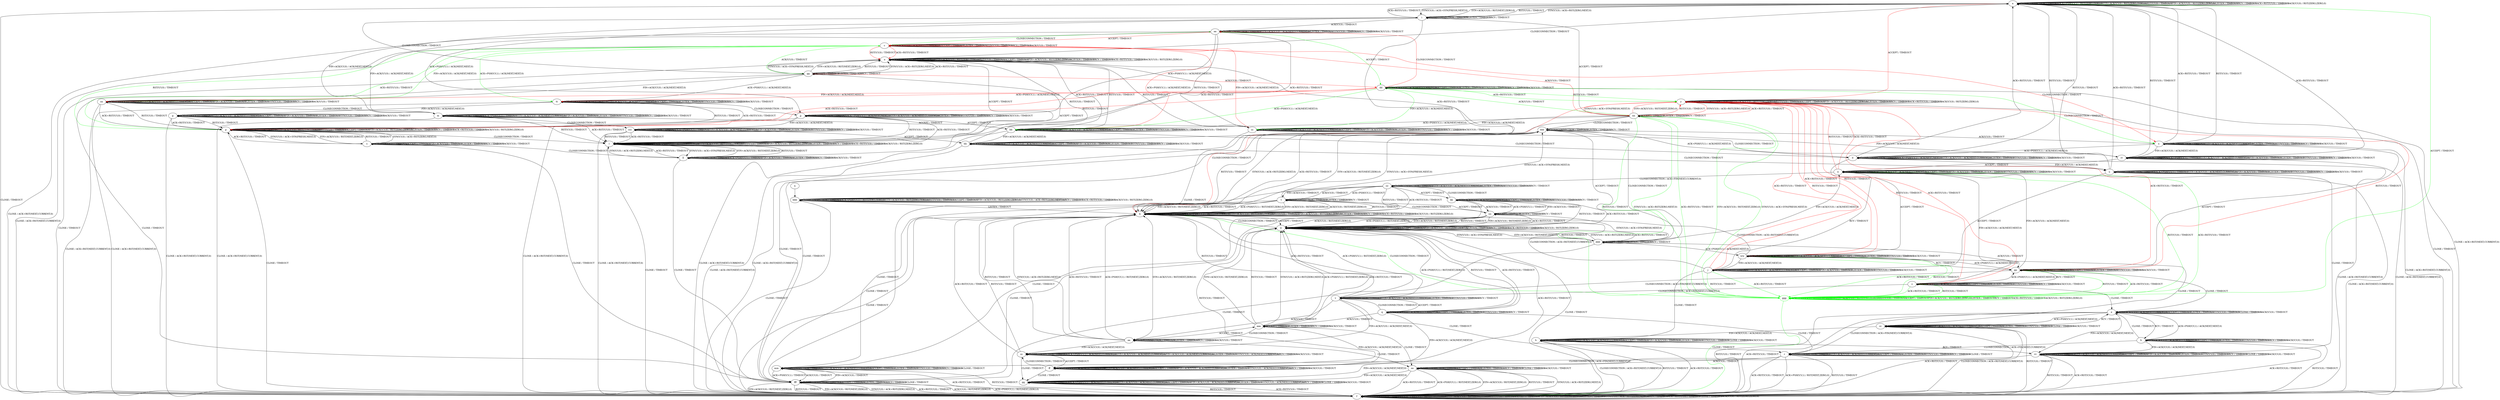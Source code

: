 digraph "" {
	graph ["Incoming time"=0.5315084457397461,
		"Outgoing time"=0.7499845027923584,
		Output="{'States': 59, 'Transitions': 725, 'Filename': '../results/tcp_preset_50_rerun/TCP_Linux_Server-TCP_Linux_Server-3.dot'}",
		Reference="{'States': 58, 'Transitions': 685, 'Filename': '../subjects/tcp/TCP_Linux_Server.dot'}",
		Solver=yices,
		Updated="{'States': 58, 'Transitions': 685, 'Filename': '../subjects/tcp/TCP_Linux_Server.dot'}",
		"f-measure"=0.9492753623188406,
		precision=0.9424460431654677,
		recall=0.9562043795620438
	];
	a -> a	[key=0,
		label="CLOSECONNECTION / TIMEOUT"];
	a -> a	[key=1,
		label="ACK+PSH(V,V,1) / RST(ZERO,ZERO,0)"];
	a -> a	[key=2,
		label="SYN+ACK(V,V,0) / RST(ZERO,ZERO,0)"];
	a -> a	[key=3,
		label="RST(V,V,0) / TIMEOUT"];
	a -> a	[key=4,
		label="FIN+ACK(V,V,0) / RST(ZERO,ZERO,0)"];
	a -> a	[key=5,
		label="LISTEN / TIMEOUT"];
	a -> a	[key=6,
		label="RCV / TIMEOUT"];
	a -> a	[key=7,
		label="ACK+RST(V,V,0) / TIMEOUT"];
	a -> a	[key=8,
		label="ACK(V,V,0) / RST(ZERO,ZERO,0)"];
	a -> f	[key=0,
		label="CLOSE / TIMEOUT"];
	a -> i	[key=0,
		label="SYN(V,V,0) / ACK+SYN(FRESH,NEXT,0)"];
	a -> y	[key=0,
		color=red,
		label="ACCEPT / TIMEOUT"];
	ggg	[color=green];
	a -> ggg	[key=0,
		color=green,
		label="ACCEPT / TIMEOUT"];
	b -> b	[key=0,
		label="SYN+ACK(V,V,0) / ACK(NEXT,CURRENT,0)"];
	b -> b	[key=1,
		label="ACCEPT / TIMEOUT"];
	b -> b	[key=2,
		label="LISTEN / TIMEOUT"];
	b -> b	[key=3,
		label="SYN(V,V,0) / TIMEOUT"];
	b -> b	[key=4,
		label="RCV / TIMEOUT"];
	b -> b	[key=5,
		label="ACK(V,V,0) / TIMEOUT"];
	b -> e	[key=0,
		label="ACK+PSH(V,V,1) / ACK(NEXT,NEXT,0)"];
	b -> e	[key=1,
		label="CLOSE / TIMEOUT"];
	b -> f	[key=0,
		label="RST(V,V,0) / TIMEOUT"];
	b -> f	[key=1,
		label="ACK+RST(V,V,0) / TIMEOUT"];
	b -> r	[key=0,
		label="CLOSECONNECTION / ACK+FIN(NEXT,CURRENT,0)"];
	b -> vv	[key=0,
		label="FIN+ACK(V,V,0) / ACK(NEXT,NEXT,0)"];
	c -> c	[key=0,
		label="SYN+ACK(V,V,0) / ACK(NEXT,CURRENT,0)"];
	c -> c	[key=1,
		label="ACCEPT / TIMEOUT"];
	c -> c	[key=2,
		label="LISTEN / TIMEOUT"];
	c -> c	[key=3,
		label="SYN(V,V,0) / TIMEOUT"];
	c -> c	[key=4,
		label="RCV / TIMEOUT"];
	c -> c	[key=5,
		label="ACK(V,V,0) / TIMEOUT"];
	c -> f	[key=0,
		label="CLOSE / ACK+RST(NEXT,CURRENT,0)"];
	c -> o	[key=0,
		color=red,
		label="RST(V,V,0) / TIMEOUT"];
	c -> o	[key=1,
		color=red,
		label="ACK+RST(V,V,0) / TIMEOUT"];
	c -> p	[key=0,
		color=green,
		label="RST(V,V,0) / TIMEOUT"];
	c -> p	[key=1,
		color=green,
		label="ACK+RST(V,V,0) / TIMEOUT"];
	c -> x	[key=0,
		color=red,
		label="CLOSECONNECTION / TIMEOUT"];
	c -> bb	[key=0,
		color=red,
		label="ACK+PSH(V,V,1) / ACK(NEXT,NEXT,0)"];
	c -> ee	[key=0,
		color=green,
		label="CLOSECONNECTION / TIMEOUT"];
	c -> ss	[key=0,
		color=red,
		label="FIN+ACK(V,V,0) / ACK(NEXT,NEXT,0)"];
	c -> tt	[key=0,
		color=green,
		label="ACK+PSH(V,V,1) / ACK(NEXT,NEXT,0)"];
	c -> xx	[key=0,
		color=green,
		label="FIN+ACK(V,V,0) / ACK(NEXT,NEXT,0)"];
	d -> a	[key=0,
		label="RST(V,V,0) / TIMEOUT"];
	d -> a	[key=1,
		label="ACK+RST(V,V,0) / TIMEOUT"];
	d -> d	[key=0,
		label="CLOSECONNECTION / TIMEOUT"];
	d -> d	[key=1,
		label="ACK+PSH(V,V,1) / ACK(NEXT,NEXT,0)"];
	d -> d	[key=2,
		label="SYN+ACK(V,V,0) / ACK(NEXT,CURRENT,0)"];
	d -> d	[key=3,
		label="LISTEN / TIMEOUT"];
	d -> d	[key=4,
		label="SYN(V,V,0) / TIMEOUT"];
	d -> d	[key=5,
		label="RCV / TIMEOUT"];
	d -> d	[key=6,
		label="ACK(V,V,0) / TIMEOUT"];
	d -> f	[key=0,
		label="CLOSE / ACK+RST(NEXT,CURRENT,0)"];
	d -> u	[key=0,
		label="FIN+ACK(V,V,0) / ACK(NEXT,NEXT,0)"];
	d -> ww	[key=0,
		label="ACCEPT / TIMEOUT"];
	e -> b	[key=0,
		label="RCV / TIMEOUT"];
	e -> e	[key=0,
		label="SYN+ACK(V,V,0) / ACK(NEXT,CURRENT,0)"];
	e -> e	[key=1,
		label="ACCEPT / TIMEOUT"];
	e -> e	[key=2,
		label="LISTEN / TIMEOUT"];
	e -> e	[key=3,
		label="SYN(V,V,0) / TIMEOUT"];
	e -> e	[key=4,
		label="CLOSE / TIMEOUT"];
	e -> e	[key=5,
		label="ACK(V,V,0) / TIMEOUT"];
	e -> f	[key=0,
		label="RST(V,V,0) / TIMEOUT"];
	e -> f	[key=1,
		label="ACK+RST(V,V,0) / TIMEOUT"];
	e -> r	[key=0,
		label="CLOSECONNECTION / ACK+FIN(NEXT,CURRENT,0)"];
	e -> cc	[key=0,
		label="ACK+PSH(V,V,1) / ACK(NEXT,NEXT,0)"];
	e -> vv	[key=0,
		label="FIN+ACK(V,V,0) / ACK(NEXT,NEXT,0)"];
	f -> f	[key=0,
		label="CLOSECONNECTION / TIMEOUT"];
	f -> f	[key=1,
		label="ACK+PSH(V,V,1) / RST(ZERO,ZERO,0)"];
	f -> f	[key=2,
		label="SYN+ACK(V,V,0) / RST(ZERO,ZERO,0)"];
	f -> f	[key=3,
		label="RST(V,V,0) / TIMEOUT"];
	f -> f	[key=4,
		label="ACCEPT / TIMEOUT"];
	f -> f	[key=5,
		label="FIN+ACK(V,V,0) / RST(ZERO,ZERO,0)"];
	f -> f	[key=6,
		label="LISTEN / TIMEOUT"];
	f -> f	[key=7,
		label="SYN(V,V,0) / ACK+RST(ZERO,NEXT,0)"];
	f -> f	[key=8,
		label="RCV / TIMEOUT"];
	f -> f	[key=9,
		label="ACK+RST(V,V,0) / TIMEOUT"];
	f -> f	[key=10,
		label="CLOSE / TIMEOUT"];
	f -> f	[key=11,
		label="ACK(V,V,0) / RST(ZERO,ZERO,0)"];
	g -> f	[key=0,
		label="CLOSE / ACK+RST(NEXT,CURRENT,0)"];
	g -> g	[key=0,
		label="ACK+PSH(V,V,1) / TIMEOUT"];
	g -> g	[key=1,
		label="SYN+ACK(V,V,0) / ACK(NEXT,CURRENT,0)"];
	g -> g	[key=2,
		label="ACCEPT / TIMEOUT"];
	g -> g	[key=3,
		label="FIN+ACK(V,V,0) / TIMEOUT"];
	g -> g	[key=4,
		label="LISTEN / TIMEOUT"];
	g -> g	[key=5,
		label="SYN(V,V,0) / TIMEOUT"];
	g -> g	[key=6,
		label="RCV / TIMEOUT"];
	g -> g	[key=7,
		label="ACK(V,V,0) / TIMEOUT"];
	g -> p	[key=0,
		label="RST(V,V,0) / TIMEOUT"];
	g -> p	[key=1,
		label="ACK+RST(V,V,0) / TIMEOUT"];
	g -> ccc	[key=0,
		label="CLOSECONNECTION / TIMEOUT"];
	h -> f	[key=0,
		label="CLOSECONNECTION / ACK+RST(NEXT,CURRENT,0)"];
	h -> f	[key=1,
		label="RST(V,V,0) / TIMEOUT"];
	h -> f	[key=2,
		label="ACK+RST(V,V,0) / TIMEOUT"];
	h -> h	[key=0,
		label="ACK+PSH(V,V,1) / TIMEOUT"];
	h -> h	[key=1,
		label="SYN+ACK(V,V,0) / ACK(NEXT,CURRENT,0)"];
	h -> h	[key=2,
		label="ACCEPT / TIMEOUT"];
	h -> h	[key=3,
		label="FIN+ACK(V,V,0) / TIMEOUT"];
	h -> h	[key=4,
		label="LISTEN / TIMEOUT"];
	h -> h	[key=5,
		label="SYN(V,V,0) / TIMEOUT"];
	h -> h	[key=6,
		label="CLOSE / TIMEOUT"];
	h -> h	[key=7,
		label="ACK(V,V,0) / TIMEOUT"];
	h -> vv	[key=0,
		label="RCV / TIMEOUT"];
	i -> a	[key=0,
		label="SYN+ACK(V,V,0) / RST(NEXT,ZERO,0)"];
	i -> a	[key=1,
		label="RST(V,V,0) / TIMEOUT"];
	i -> a	[key=2,
		label="SYN(V,V,0) / ACK+RST(ZERO,NEXT,0)"];
	i -> a	[key=3,
		label="ACK+RST(V,V,0) / TIMEOUT"];
	i -> i	[key=0,
		label="CLOSECONNECTION / TIMEOUT"];
	i -> i	[key=1,
		label="LISTEN / TIMEOUT"];
	i -> i	[key=2,
		label="RCV / TIMEOUT"];
	i -> m	[key=0,
		label="FIN+ACK(V,V,0) / ACK(NEXT,NEXT,0)"];
	i -> ee	[key=0,
		label="ACK(V,V,0) / TIMEOUT"];
	i -> jj	[key=0,
		label="ACK+PSH(V,V,1) / ACK(NEXT,NEXT,0)"];
	i -> nn	[key=0,
		label="ACCEPT / TIMEOUT"];
	i -> fff	[key=0,
		label="CLOSE / TIMEOUT"];
	j -> h	[key=0,
		label="CLOSE / TIMEOUT"];
	j -> j	[key=0,
		label="ACK+PSH(V,V,1) / TIMEOUT"];
	j -> j	[key=1,
		label="SYN+ACK(V,V,0) / ACK(NEXT,CURRENT,0)"];
	j -> j	[key=2,
		label="ACCEPT / TIMEOUT"];
	j -> j	[key=3,
		label="FIN+ACK(V,V,0) / TIMEOUT"];
	j -> j	[key=4,
		label="LISTEN / TIMEOUT"];
	j -> j	[key=5,
		label="SYN(V,V,0) / TIMEOUT"];
	j -> j	[key=6,
		label="ACK(V,V,0) / TIMEOUT"];
	j -> k	[key=0,
		label="CLOSECONNECTION / ACK+RST(NEXT,CURRENT,0)"];
	j -> y	[key=0,
		color=red,
		label="RST(V,V,0) / TIMEOUT"];
	j -> y	[key=1,
		color=red,
		label="ACK+RST(V,V,0) / TIMEOUT"];
	j -> ii	[key=0,
		label="RCV / TIMEOUT"];
	j -> ggg	[key=0,
		color=green,
		label="RST(V,V,0) / TIMEOUT"];
	j -> ggg	[key=1,
		color=green,
		label="ACK+RST(V,V,0) / TIMEOUT"];
	k -> f	[key=0,
		label="CLOSE / TIMEOUT"];
	k -> k	[key=0,
		label="CLOSECONNECTION / TIMEOUT"];
	k -> k	[key=1,
		label="ACK+PSH(V,V,1) / RST(ZERO,ZERO,0)"];
	k -> k	[key=2,
		label="SYN+ACK(V,V,0) / RST(ZERO,ZERO,0)"];
	k -> k	[key=3,
		label="RST(V,V,0) / TIMEOUT"];
	k -> k	[key=4,
		label="FIN+ACK(V,V,0) / RST(ZERO,ZERO,0)"];
	k -> k	[key=5,
		label="LISTEN / TIMEOUT"];
	k -> k	[key=6,
		label="RCV / TIMEOUT"];
	k -> k	[key=7,
		label="ACK+RST(V,V,0) / TIMEOUT"];
	k -> k	[key=8,
		label="ACK(V,V,0) / RST(ZERO,ZERO,0)"];
	k -> w	[key=0,
		label="ACCEPT / TIMEOUT"];
	k -> eee	[key=0,
		label="SYN(V,V,0) / ACK+SYN(FRESH,NEXT,0)"];
	l -> f	[key=0,
		label="CLOSE / TIMEOUT"];
	l -> l	[key=0,
		label="CLOSECONNECTION / TIMEOUT"];
	l -> l	[key=1,
		label="ACK+PSH(V,V,1) / RST(ZERO,ZERO,0)"];
	l -> l	[key=2,
		label="SYN+ACK(V,V,0) / RST(ZERO,ZERO,0)"];
	l -> l	[key=3,
		label="RST(V,V,0) / TIMEOUT"];
	l -> l	[key=4,
		label="FIN+ACK(V,V,0) / RST(ZERO,ZERO,0)"];
	l -> l	[key=5,
		label="LISTEN / TIMEOUT"];
	l -> l	[key=6,
		label="RCV / TIMEOUT"];
	l -> l	[key=7,
		label="ACK+RST(V,V,0) / TIMEOUT"];
	l -> l	[key=8,
		label="ACK(V,V,0) / RST(ZERO,ZERO,0)"];
	l -> o	[key=0,
		label="ACCEPT / TIMEOUT"];
	l -> ll	[key=0,
		label="SYN(V,V,0) / ACK+SYN(FRESH,NEXT,0)"];
	m -> f	[key=0,
		label="CLOSE / ACK+RST(NEXT,CURRENT,0)"];
	m -> l	[key=0,
		label="RST(V,V,0) / TIMEOUT"];
	m -> l	[key=1,
		label="ACK+RST(V,V,0) / TIMEOUT"];
	m -> m	[key=0,
		label="CLOSECONNECTION / TIMEOUT"];
	m -> m	[key=1,
		label="ACK+PSH(V,V,1) / TIMEOUT"];
	m -> m	[key=2,
		label="SYN+ACK(V,V,0) / ACK(NEXT,CURRENT,0)"];
	m -> m	[key=3,
		label="FIN+ACK(V,V,0) / TIMEOUT"];
	m -> m	[key=4,
		label="LISTEN / TIMEOUT"];
	m -> m	[key=5,
		label="SYN(V,V,0) / TIMEOUT"];
	m -> m	[key=6,
		label="RCV / TIMEOUT"];
	m -> m	[key=7,
		label="ACK(V,V,0) / TIMEOUT"];
	m -> ss	[key=0,
		label="ACCEPT / TIMEOUT"];
	n -> bbb	[key=0];
	o -> a	[key=0,
		label="CLOSECONNECTION / TIMEOUT"];
	o -> f	[key=0,
		label="CLOSE / TIMEOUT"];
	o -> o	[key=0,
		label="ACK+PSH(V,V,1) / RST(ZERO,ZERO,0)"];
	o -> o	[key=1,
		label="SYN+ACK(V,V,0) / RST(ZERO,ZERO,0)"];
	o -> o	[key=2,
		label="RST(V,V,0) / TIMEOUT"];
	o -> o	[key=3,
		label="ACCEPT / TIMEOUT"];
	o -> o	[key=4,
		label="FIN+ACK(V,V,0) / RST(ZERO,ZERO,0)"];
	o -> o	[key=5,
		label="LISTEN / TIMEOUT"];
	o -> o	[key=6,
		label="RCV / TIMEOUT"];
	o -> o	[key=7,
		label="ACK+RST(V,V,0) / TIMEOUT"];
	o -> o	[key=8,
		label="ACK(V,V,0) / RST(ZERO,ZERO,0)"];
	o -> gg	[key=0,
		label="SYN(V,V,0) / ACK+SYN(FRESH,NEXT,0)"];
	p -> f	[key=0,
		label="CLOSE / TIMEOUT"];
	p -> l	[key=0,
		label="CLOSECONNECTION / TIMEOUT"];
	p -> p	[key=0,
		label="ACK+PSH(V,V,1) / RST(ZERO,ZERO,0)"];
	p -> p	[key=1,
		label="SYN+ACK(V,V,0) / RST(ZERO,ZERO,0)"];
	p -> p	[key=2,
		label="RST(V,V,0) / TIMEOUT"];
	p -> p	[key=3,
		label="ACCEPT / TIMEOUT"];
	p -> p	[key=4,
		label="FIN+ACK(V,V,0) / RST(ZERO,ZERO,0)"];
	p -> p	[key=5,
		label="LISTEN / TIMEOUT"];
	p -> p	[key=6,
		label="RCV / TIMEOUT"];
	p -> p	[key=7,
		label="ACK+RST(V,V,0) / TIMEOUT"];
	p -> p	[key=8,
		label="ACK(V,V,0) / RST(ZERO,ZERO,0)"];
	p -> s	[key=0,
		label="SYN(V,V,0) / ACK+SYN(FRESH,NEXT,0)"];
	q -> q	[key=0,
		label="SYN+ACK(V,V,0) / ACK(NEXT,CURRENT,0)"];
	q -> q	[key=1,
		label="ACCEPT / TIMEOUT"];
	q -> q	[key=2,
		label="LISTEN / TIMEOUT"];
	q -> q	[key=3,
		label="SYN(V,V,0) / TIMEOUT"];
	q -> q	[key=4,
		label="RCV / TIMEOUT"];
	q -> r	[key=0,
		label="CLOSE / TIMEOUT"];
	q -> v	[key=0,
		label="CLOSECONNECTION / TIMEOUT"];
	q -> w	[key=0,
		label="ACK+PSH(V,V,1) / RST(NEXT,ZERO,0)"];
	q -> w	[key=1,
		label="RST(V,V,0) / TIMEOUT"];
	q -> w	[key=2,
		label="ACK+RST(V,V,0) / TIMEOUT"];
	q -> ff	[key=0,
		label="FIN+ACK(V,V,0) / ACK(NEXT,NEXT,0)"];
	q -> aaa	[key=0,
		label="ACK(V,V,0) / TIMEOUT"];
	r -> f	[key=0,
		label="ACK+PSH(V,V,1) / RST(NEXT,ZERO,0)"];
	r -> f	[key=1,
		label="RST(V,V,0) / TIMEOUT"];
	r -> f	[key=2,
		label="ACK+RST(V,V,0) / TIMEOUT"];
	r -> r	[key=0,
		label="CLOSECONNECTION / TIMEOUT"];
	r -> r	[key=1,
		label="SYN+ACK(V,V,0) / ACK(NEXT,CURRENT,0)"];
	r -> r	[key=2,
		label="ACCEPT / TIMEOUT"];
	r -> r	[key=3,
		label="LISTEN / TIMEOUT"];
	r -> r	[key=4,
		label="SYN(V,V,0) / TIMEOUT"];
	r -> r	[key=5,
		label="RCV / TIMEOUT"];
	r -> r	[key=6,
		label="CLOSE / TIMEOUT"];
	r -> oo	[key=0,
		label="ACK(V,V,0) / TIMEOUT"];
	r -> qq	[key=0,
		label="FIN+ACK(V,V,0) / ACK(NEXT,NEXT,0)"];
	s -> p	[key=0,
		label="SYN+ACK(V,V,0) / RST(NEXT,ZERO,0)"];
	s -> p	[key=1,
		label="RST(V,V,0) / TIMEOUT"];
	s -> p	[key=2,
		label="SYN(V,V,0) / ACK+RST(ZERO,NEXT,0)"];
	s -> p	[key=3,
		label="ACK+RST(V,V,0) / TIMEOUT"];
	s -> s	[key=0,
		label="ACK+PSH(V,V,1) / TIMEOUT"];
	s -> s	[key=1,
		label="ACCEPT / TIMEOUT"];
	s -> s	[key=2,
		label="FIN+ACK(V,V,0) / TIMEOUT"];
	s -> s	[key=3,
		label="LISTEN / TIMEOUT"];
	s -> s	[key=4,
		label="RCV / TIMEOUT"];
	s -> s	[key=5,
		label="ACK(V,V,0) / TIMEOUT"];
	s -> ll	[key=0,
		label="CLOSECONNECTION / TIMEOUT"];
	s -> fff	[key=0,
		label="CLOSE / TIMEOUT"];
	t -> k	[key=0,
		label="ACK+PSH(V,V,1) / RST(NEXT,ZERO,0)"];
	t -> k	[key=1,
		label="SYN+ACK(V,V,0) / RST(NEXT,ZERO,0)"];
	t -> k	[key=2,
		label="RST(V,V,0) / TIMEOUT"];
	t -> k	[key=3,
		label="FIN+ACK(V,V,0) / RST(NEXT,ZERO,0)"];
	t -> k	[key=4,
		label="ACK+RST(V,V,0) / TIMEOUT"];
	t -> k	[key=5,
		label="ACK(V,V,0) / RST(NEXT,ZERO,0)"];
	t -> t	[key=0,
		label="CLOSECONNECTION / TIMEOUT"];
	t -> t	[key=1,
		label="LISTEN / TIMEOUT"];
	t -> t	[key=2,
		label="RCV / TIMEOUT"];
	t -> uu	[key=0,
		label="ACCEPT / TIMEOUT"];
	t -> eee	[key=0,
		label="SYN(V,V,0) / ACK+SYN(FRESH,NEXT,0)"];
	t -> fff	[key=0,
		label="CLOSE / TIMEOUT"];
	u -> a	[key=0,
		label="RST(V,V,0) / TIMEOUT"];
	u -> a	[key=1,
		label="ACK+RST(V,V,0) / TIMEOUT"];
	u -> f	[key=0,
		label="CLOSE / ACK+RST(NEXT,CURRENT,0)"];
	u -> j	[key=0,
		label="ACCEPT / TIMEOUT"];
	u -> u	[key=0,
		label="CLOSECONNECTION / TIMEOUT"];
	u -> u	[key=1,
		label="ACK+PSH(V,V,1) / TIMEOUT"];
	u -> u	[key=2,
		label="SYN+ACK(V,V,0) / ACK(NEXT,CURRENT,0)"];
	u -> u	[key=3,
		label="FIN+ACK(V,V,0) / TIMEOUT"];
	u -> u	[key=4,
		label="LISTEN / TIMEOUT"];
	u -> u	[key=5,
		label="SYN(V,V,0) / TIMEOUT"];
	u -> u	[key=6,
		label="RCV / TIMEOUT"];
	u -> u	[key=7,
		label="ACK(V,V,0) / TIMEOUT"];
	v -> k	[key=0,
		label="ACK+PSH(V,V,1) / RST(NEXT,ZERO,0)"];
	v -> k	[key=1,
		label="RST(V,V,0) / TIMEOUT"];
	v -> k	[key=2,
		label="ACK+RST(V,V,0) / TIMEOUT"];
	v -> q	[key=0,
		label="ACCEPT / TIMEOUT"];
	v -> r	[key=0,
		label="CLOSE / TIMEOUT"];
	v -> v	[key=0,
		label="CLOSECONNECTION / TIMEOUT"];
	v -> v	[key=1,
		label="SYN+ACK(V,V,0) / ACK(NEXT,CURRENT,0)"];
	v -> v	[key=2,
		label="LISTEN / TIMEOUT"];
	v -> v	[key=3,
		label="SYN(V,V,0) / TIMEOUT"];
	v -> v	[key=4,
		label="RCV / TIMEOUT"];
	v -> aa	[key=0,
		label="ACK(V,V,0) / TIMEOUT"];
	v -> zz	[key=0,
		label="FIN+ACK(V,V,0) / ACK(NEXT,NEXT,0)"];
	w -> f	[key=0,
		label="CLOSE / TIMEOUT"];
	w -> k	[key=0,
		label="CLOSECONNECTION / TIMEOUT"];
	w -> w	[key=0,
		label="ACK+PSH(V,V,1) / RST(ZERO,ZERO,0)"];
	w -> w	[key=1,
		label="SYN+ACK(V,V,0) / RST(ZERO,ZERO,0)"];
	w -> w	[key=2,
		label="RST(V,V,0) / TIMEOUT"];
	w -> w	[key=3,
		label="ACCEPT / TIMEOUT"];
	w -> w	[key=4,
		label="FIN+ACK(V,V,0) / RST(ZERO,ZERO,0)"];
	w -> w	[key=5,
		label="LISTEN / TIMEOUT"];
	w -> w	[key=6,
		label="RCV / TIMEOUT"];
	w -> w	[key=7,
		label="ACK+RST(V,V,0) / TIMEOUT"];
	w -> w	[key=8,
		label="ACK(V,V,0) / RST(ZERO,ZERO,0)"];
	w -> ddd	[key=0,
		label="SYN(V,V,0) / ACK+SYN(FRESH,NEXT,0)"];
	x -> a	[key=0,
		label="RST(V,V,0) / TIMEOUT"];
	x -> a	[key=1,
		label="ACK+RST(V,V,0) / TIMEOUT"];
	x -> d	[key=0,
		label="ACK+PSH(V,V,1) / ACK(NEXT,NEXT,0)"];
	x -> f	[key=0,
		label="CLOSE / ACK+RST(NEXT,CURRENT,0)"];
	x -> x	[key=0,
		label="CLOSECONNECTION / TIMEOUT"];
	x -> x	[key=1,
		label="SYN+ACK(V,V,0) / ACK(NEXT,CURRENT,0)"];
	x -> x	[key=2,
		label="LISTEN / TIMEOUT"];
	x -> x	[key=3,
		label="SYN(V,V,0) / TIMEOUT"];
	x -> x	[key=4,
		label="RCV / TIMEOUT"];
	x -> x	[key=5,
		label="ACK(V,V,0) / TIMEOUT"];
	x -> pp	[key=0,
		label="ACCEPT / TIMEOUT"];
	x -> rr	[key=0,
		label="FIN+ACK(V,V,0) / ACK(NEXT,NEXT,0)"];
	y -> f	[key=0,
		label="CLOSE / TIMEOUT"];
	y -> k	[key=0,
		color=red,
		label="CLOSECONNECTION / TIMEOUT"];
	y -> y	[key=0,
		label="ACK+PSH(V,V,1) / RST(ZERO,ZERO,0)"];
	y -> y	[key=1,
		label="SYN+ACK(V,V,0) / RST(ZERO,ZERO,0)"];
	y -> y	[key=2,
		label="RST(V,V,0) / TIMEOUT"];
	y -> y	[key=3,
		label="ACCEPT / TIMEOUT"];
	y -> y	[key=4,
		label="FIN+ACK(V,V,0) / RST(ZERO,ZERO,0)"];
	y -> y	[key=5,
		label="LISTEN / TIMEOUT"];
	y -> y	[key=6,
		label="RCV / TIMEOUT"];
	y -> y	[key=7,
		label="ACK+RST(V,V,0) / TIMEOUT"];
	y -> y	[key=8,
		label="ACK(V,V,0) / RST(ZERO,ZERO,0)"];
	y -> nn	[key=0,
		color=red,
		label="SYN(V,V,0) / ACK+SYN(FRESH,NEXT,0)"];
	z -> e	[key=0,
		label="CLOSE / TIMEOUT"];
	z -> v	[key=0,
		label="CLOSECONNECTION / ACK+FIN(NEXT,CURRENT,0)"];
	z -> y	[key=0,
		color=red,
		label="RST(V,V,0) / TIMEOUT"];
	z -> y	[key=1,
		color=red,
		label="ACK+RST(V,V,0) / TIMEOUT"];
	z -> z	[key=0,
		label="SYN+ACK(V,V,0) / ACK(NEXT,CURRENT,0)"];
	z -> z	[key=1,
		label="ACCEPT / TIMEOUT"];
	z -> z	[key=2,
		label="LISTEN / TIMEOUT"];
	z -> z	[key=3,
		label="SYN(V,V,0) / TIMEOUT"];
	z -> z	[key=4,
		label="RCV / TIMEOUT"];
	z -> z	[key=5,
		label="ACK(V,V,0) / TIMEOUT"];
	z -> ii	[key=0,
		label="FIN+ACK(V,V,0) / ACK(NEXT,NEXT,0)"];
	z -> pp	[key=0,
		label="ACK+PSH(V,V,1) / ACK(NEXT,NEXT,0)"];
	z -> ggg	[key=0,
		color=green,
		label="RST(V,V,0) / TIMEOUT"];
	z -> ggg	[key=1,
		color=green,
		label="ACK+RST(V,V,0) / TIMEOUT"];
	aa -> k	[key=0,
		label="ACK+PSH(V,V,1) / RST(NEXT,ZERO,0)"];
	aa -> k	[key=1,
		label="SYN+ACK(V,V,0) / RST(NEXT,ZERO,0)"];
	aa -> k	[key=2,
		label="RST(V,V,0) / TIMEOUT"];
	aa -> k	[key=3,
		label="SYN(V,V,0) / ACK+RST(ZERO,NEXT,0)"];
	aa -> k	[key=4,
		label="ACK+RST(V,V,0) / TIMEOUT"];
	aa -> aa	[key=0,
		label="CLOSECONNECTION / TIMEOUT"];
	aa -> aa	[key=1,
		label="LISTEN / TIMEOUT"];
	aa -> aa	[key=2,
		label="RCV / TIMEOUT"];
	aa -> aa	[key=3,
		label="ACK(V,V,0) / TIMEOUT"];
	aa -> oo	[key=0,
		label="CLOSE / TIMEOUT"];
	aa -> zz	[key=0,
		label="FIN+ACK(V,V,0) / ACK(NEXT,NEXT,0)"];
	aa -> aaa	[key=0,
		label="ACCEPT / TIMEOUT"];
	bb -> d	[key=0,
		label="CLOSECONNECTION / TIMEOUT"];
	bb -> f	[key=0,
		label="CLOSE / ACK+RST(NEXT,CURRENT,0)"];
	bb -> o	[key=0,
		label="RST(V,V,0) / TIMEOUT"];
	bb -> o	[key=1,
		label="ACK+RST(V,V,0) / TIMEOUT"];
	bb -> bb	[key=0,
		label="ACK+PSH(V,V,1) / ACK(NEXT,NEXT,0)"];
	bb -> bb	[key=1,
		label="SYN+ACK(V,V,0) / ACK(NEXT,CURRENT,0)"];
	bb -> bb	[key=2,
		label="ACCEPT / TIMEOUT"];
	bb -> bb	[key=3,
		label="LISTEN / TIMEOUT"];
	bb -> bb	[key=4,
		label="SYN(V,V,0) / TIMEOUT"];
	bb -> bb	[key=5,
		label="RCV / TIMEOUT"];
	bb -> bb	[key=6,
		label="ACK(V,V,0) / TIMEOUT"];
	bb -> hh	[key=0,
		label="FIN+ACK(V,V,0) / ACK(NEXT,NEXT,0)"];
	cc -> e	[key=0,
		label="RCV / TIMEOUT"];
	cc -> f	[key=0,
		label="CLOSECONNECTION / ACK+RST(NEXT,CURRENT,0)"];
	cc -> f	[key=1,
		label="RST(V,V,0) / TIMEOUT"];
	cc -> f	[key=2,
		label="ACK+RST(V,V,0) / TIMEOUT"];
	cc -> h	[key=0,
		label="FIN+ACK(V,V,0) / ACK(NEXT,NEXT,0)"];
	cc -> cc	[key=0,
		label="ACK+PSH(V,V,1) / ACK(NEXT,NEXT,0)"];
	cc -> cc	[key=1,
		label="SYN+ACK(V,V,0) / ACK(NEXT,CURRENT,0)"];
	cc -> cc	[key=2,
		label="ACCEPT / TIMEOUT"];
	cc -> cc	[key=3,
		label="LISTEN / TIMEOUT"];
	cc -> cc	[key=4,
		label="SYN(V,V,0) / TIMEOUT"];
	cc -> cc	[key=5,
		label="CLOSE / TIMEOUT"];
	cc -> cc	[key=6,
		label="ACK(V,V,0) / TIMEOUT"];
	dd -> f	[key=0,
		label="CLOSE / ACK+RST(NEXT,CURRENT,0)"];
	dd -> p	[key=0,
		color=red,
		label="RST(V,V,0) / TIMEOUT"];
	dd -> p	[key=1,
		color=red,
		label="ACK+RST(V,V,0) / TIMEOUT"];
	dd -> x	[key=0,
		color=green,
		label="CLOSECONNECTION / TIMEOUT"];
	dd -> y	[key=0,
		color=green,
		label="RST(V,V,0) / TIMEOUT"];
	dd -> y	[key=1,
		color=green,
		label="ACK+RST(V,V,0) / TIMEOUT"];
	dd -> bb	[key=0,
		color=green,
		label="ACK+PSH(V,V,1) / ACK(NEXT,NEXT,0)"];
	dd -> dd	[key=0,
		label="SYN+ACK(V,V,0) / ACK(NEXT,CURRENT,0)"];
	dd -> dd	[key=1,
		label="ACCEPT / TIMEOUT"];
	dd -> dd	[key=2,
		label="LISTEN / TIMEOUT"];
	dd -> dd	[key=3,
		label="SYN(V,V,0) / TIMEOUT"];
	dd -> dd	[key=4,
		label="RCV / TIMEOUT"];
	dd -> dd	[key=5,
		label="ACK(V,V,0) / TIMEOUT"];
	dd -> ee	[key=0,
		color=red,
		label="CLOSECONNECTION / TIMEOUT"];
	dd -> ss	[key=0,
		color=green,
		label="FIN+ACK(V,V,0) / ACK(NEXT,NEXT,0)"];
	dd -> tt	[key=0,
		color=red,
		label="ACK+PSH(V,V,1) / ACK(NEXT,NEXT,0)"];
	dd -> xx	[key=0,
		color=red,
		label="FIN+ACK(V,V,0) / ACK(NEXT,NEXT,0)"];
	ee -> c	[key=0,
		color=red,
		label="ACCEPT / TIMEOUT"];
	ee -> f	[key=0,
		label="CLOSE / ACK+RST(NEXT,CURRENT,0)"];
	ee -> l	[key=0,
		label="RST(V,V,0) / TIMEOUT"];
	ee -> l	[key=1,
		label="ACK+RST(V,V,0) / TIMEOUT"];
	ee -> m	[key=0,
		label="FIN+ACK(V,V,0) / ACK(NEXT,NEXT,0)"];
	ee -> dd	[key=0,
		color=green,
		label="ACCEPT / TIMEOUT"];
	ee -> ee	[key=0,
		label="CLOSECONNECTION / TIMEOUT"];
	ee -> ee	[key=1,
		label="SYN+ACK(V,V,0) / ACK(NEXT,CURRENT,0)"];
	ee -> ee	[key=2,
		label="LISTEN / TIMEOUT"];
	ee -> ee	[key=3,
		label="SYN(V,V,0) / TIMEOUT"];
	ee -> ee	[key=4,
		label="RCV / TIMEOUT"];
	ee -> ee	[key=5,
		label="ACK(V,V,0) / TIMEOUT"];
	ee -> jj	[key=0,
		label="ACK+PSH(V,V,1) / ACK(NEXT,NEXT,0)"];
	ff -> w	[key=0,
		label="RST(V,V,0) / TIMEOUT"];
	ff -> w	[key=1,
		label="ACK+RST(V,V,0) / TIMEOUT"];
	ff -> ff	[key=0,
		label="ACK+PSH(V,V,1) / ACK(NEXT,CURRENT,0)"];
	ff -> ff	[key=1,
		label="SYN+ACK(V,V,0) / ACK(NEXT,CURRENT,0)"];
	ff -> ff	[key=2,
		label="ACCEPT / TIMEOUT"];
	ff -> ff	[key=3,
		label="FIN+ACK(V,V,0) / ACK(NEXT,CURRENT,0)"];
	ff -> ff	[key=4,
		label="LISTEN / TIMEOUT"];
	ff -> ff	[key=5,
		label="SYN(V,V,0) / ACK(NEXT,CURRENT,0)"];
	ff -> ff	[key=6,
		label="RCV / TIMEOUT"];
	ff -> ff	[key=7,
		label="ACK(V,V,0) / TIMEOUT"];
	ff -> qq	[key=0,
		label="CLOSE / TIMEOUT"];
	ff -> zz	[key=0,
		label="CLOSECONNECTION / TIMEOUT"];
	gg -> c	[key=0,
		color=green,
		label="ACK(V,V,0) / TIMEOUT"];
	gg -> i	[key=0,
		label="CLOSECONNECTION / TIMEOUT"];
	gg -> o	[key=0,
		label="SYN+ACK(V,V,0) / RST(NEXT,ZERO,0)"];
	gg -> o	[key=1,
		label="RST(V,V,0) / TIMEOUT"];
	gg -> o	[key=2,
		label="SYN(V,V,0) / ACK+RST(ZERO,NEXT,0)"];
	gg -> o	[key=3,
		label="ACK+RST(V,V,0) / TIMEOUT"];
	gg -> dd	[key=0,
		color=red,
		label="ACK(V,V,0) / TIMEOUT"];
	gg -> gg	[key=0,
		label="ACCEPT / TIMEOUT"];
	gg -> gg	[key=1,
		label="LISTEN / TIMEOUT"];
	gg -> gg	[key=2,
		label="RCV / TIMEOUT"];
	gg -> tt	[key=0,
		label="ACK+PSH(V,V,1) / ACK(NEXT,NEXT,0)"];
	gg -> xx	[key=0,
		label="FIN+ACK(V,V,0) / ACK(NEXT,NEXT,0)"];
	gg -> fff	[key=0,
		label="CLOSE / TIMEOUT"];
	hh -> f	[key=0,
		label="CLOSE / ACK+RST(NEXT,CURRENT,0)"];
	hh -> o	[key=0,
		label="RST(V,V,0) / TIMEOUT"];
	hh -> o	[key=1,
		label="ACK+RST(V,V,0) / TIMEOUT"];
	hh -> u	[key=0,
		label="CLOSECONNECTION / TIMEOUT"];
	hh -> hh	[key=0,
		label="ACK+PSH(V,V,1) / TIMEOUT"];
	hh -> hh	[key=1,
		label="SYN+ACK(V,V,0) / ACK(NEXT,CURRENT,0)"];
	hh -> hh	[key=2,
		label="ACCEPT / TIMEOUT"];
	hh -> hh	[key=3,
		label="FIN+ACK(V,V,0) / TIMEOUT"];
	hh -> hh	[key=4,
		label="LISTEN / TIMEOUT"];
	hh -> hh	[key=5,
		label="SYN(V,V,0) / TIMEOUT"];
	hh -> hh	[key=6,
		label="RCV / TIMEOUT"];
	hh -> hh	[key=7,
		label="ACK(V,V,0) / TIMEOUT"];
	ii -> y	[key=0,
		color=red,
		label="RST(V,V,0) / TIMEOUT"];
	ii -> y	[key=1,
		color=red,
		label="ACK+RST(V,V,0) / TIMEOUT"];
	ii -> ii	[key=0,
		label="ACK+PSH(V,V,1) / TIMEOUT"];
	ii -> ii	[key=1,
		label="SYN+ACK(V,V,0) / ACK(NEXT,CURRENT,0)"];
	ii -> ii	[key=2,
		label="ACCEPT / TIMEOUT"];
	ii -> ii	[key=3,
		label="FIN+ACK(V,V,0) / TIMEOUT"];
	ii -> ii	[key=4,
		label="LISTEN / TIMEOUT"];
	ii -> ii	[key=5,
		label="SYN(V,V,0) / TIMEOUT"];
	ii -> ii	[key=6,
		label="RCV / TIMEOUT"];
	ii -> ii	[key=7,
		label="ACK(V,V,0) / TIMEOUT"];
	ii -> vv	[key=0,
		label="CLOSE / TIMEOUT"];
	ii -> yy	[key=0,
		label="CLOSECONNECTION / ACK+FIN(NEXT,CURRENT,0)"];
	ii -> ggg	[key=0,
		color=green,
		label="RST(V,V,0) / TIMEOUT"];
	ii -> ggg	[key=1,
		color=green,
		label="ACK+RST(V,V,0) / TIMEOUT"];
	jj -> f	[key=0,
		label="CLOSE / ACK+RST(NEXT,CURRENT,0)"];
	jj -> l	[key=0,
		label="RST(V,V,0) / TIMEOUT"];
	jj -> l	[key=1,
		label="ACK+RST(V,V,0) / TIMEOUT"];
	jj -> bb	[key=0,
		label="ACCEPT / TIMEOUT"];
	jj -> jj	[key=0,
		label="CLOSECONNECTION / TIMEOUT"];
	jj -> jj	[key=1,
		label="ACK+PSH(V,V,1) / ACK(NEXT,NEXT,0)"];
	jj -> jj	[key=2,
		label="SYN+ACK(V,V,0) / ACK(NEXT,CURRENT,0)"];
	jj -> jj	[key=3,
		label="LISTEN / TIMEOUT"];
	jj -> jj	[key=4,
		label="SYN(V,V,0) / TIMEOUT"];
	jj -> jj	[key=5,
		label="RCV / TIMEOUT"];
	jj -> jj	[key=6,
		label="ACK(V,V,0) / TIMEOUT"];
	jj -> ccc	[key=0,
		label="FIN+ACK(V,V,0) / ACK(NEXT,NEXT,0)"];
	kk -> w	[key=0,
		label="RST(V,V,0) / TIMEOUT"];
	kk -> w	[key=1,
		label="ACK+RST(V,V,0) / TIMEOUT"];
	kk -> kk	[key=0,
		label="SYN+ACK(V,V,0) / ACK(NEXT,CURRENT,0)"];
	kk -> kk	[key=1,
		label="ACCEPT / TIMEOUT"];
	kk -> kk	[key=2,
		label="LISTEN / TIMEOUT"];
	kk -> kk	[key=3,
		label="SYN(V,V,0) / TIMEOUT"];
	kk -> kk	[key=4,
		label="RCV / TIMEOUT"];
	kk -> mm	[key=0,
		label="CLOSE / TIMEOUT"];
	kk -> uu	[key=0,
		label="ACK+PSH(V,V,1) / TIMEOUT"];
	kk -> uu	[key=1,
		label="FIN+ACK(V,V,0) / TIMEOUT"];
	kk -> uu	[key=2,
		label="ACK(V,V,0) / TIMEOUT"];
	kk -> yy	[key=0,
		label="CLOSECONNECTION / TIMEOUT"];
	ll -> l	[key=0,
		label="SYN+ACK(V,V,0) / RST(NEXT,ZERO,0)"];
	ll -> l	[key=1,
		label="RST(V,V,0) / TIMEOUT"];
	ll -> l	[key=2,
		label="SYN(V,V,0) / ACK+RST(ZERO,NEXT,0)"];
	ll -> l	[key=3,
		label="ACK+RST(V,V,0) / TIMEOUT"];
	ll -> gg	[key=0,
		label="ACCEPT / TIMEOUT"];
	ll -> ll	[key=0,
		label="CLOSECONNECTION / TIMEOUT"];
	ll -> ll	[key=1,
		label="ACK+PSH(V,V,1) / TIMEOUT"];
	ll -> ll	[key=2,
		label="FIN+ACK(V,V,0) / TIMEOUT"];
	ll -> ll	[key=3,
		label="LISTEN / TIMEOUT"];
	ll -> ll	[key=4,
		label="RCV / TIMEOUT"];
	ll -> ll	[key=5,
		label="ACK(V,V,0) / TIMEOUT"];
	ll -> fff	[key=0,
		label="CLOSE / TIMEOUT"];
	mm -> f	[key=0,
		label="RST(V,V,0) / TIMEOUT"];
	mm -> f	[key=1,
		label="ACK+RST(V,V,0) / TIMEOUT"];
	mm -> mm	[key=0,
		label="CLOSECONNECTION / TIMEOUT"];
	mm -> mm	[key=1,
		label="SYN+ACK(V,V,0) / ACK(NEXT,CURRENT,0)"];
	mm -> mm	[key=2,
		label="ACCEPT / TIMEOUT"];
	mm -> mm	[key=3,
		label="LISTEN / TIMEOUT"];
	mm -> mm	[key=4,
		label="SYN(V,V,0) / TIMEOUT"];
	mm -> mm	[key=5,
		label="RCV / TIMEOUT"];
	mm -> mm	[key=6,
		label="CLOSE / TIMEOUT"];
	mm -> fff	[key=0,
		label="ACK+PSH(V,V,1) / TIMEOUT"];
	mm -> fff	[key=1,
		label="FIN+ACK(V,V,0) / TIMEOUT"];
	mm -> fff	[key=2,
		label="ACK(V,V,0) / TIMEOUT"];
	nn -> c	[key=0,
		color=red,
		label="ACK(V,V,0) / TIMEOUT"];
	nn -> y	[key=0,
		color=red,
		label="SYN+ACK(V,V,0) / RST(NEXT,ZERO,0)"];
	nn -> y	[key=1,
		color=red,
		label="RST(V,V,0) / TIMEOUT"];
	nn -> y	[key=2,
		color=red,
		label="SYN(V,V,0) / ACK+RST(ZERO,NEXT,0)"];
	nn -> y	[key=3,
		color=red,
		label="ACK+RST(V,V,0) / TIMEOUT"];
	nn -> bb	[key=0,
		label="ACK+PSH(V,V,1) / ACK(NEXT,NEXT,0)"];
	nn -> dd	[key=0,
		color=green,
		label="ACK(V,V,0) / TIMEOUT"];
	nn -> nn	[key=0,
		label="ACCEPT / TIMEOUT"];
	nn -> nn	[key=1,
		label="LISTEN / TIMEOUT"];
	nn -> nn	[key=2,
		label="RCV / TIMEOUT"];
	nn -> ss	[key=0,
		label="FIN+ACK(V,V,0) / ACK(NEXT,NEXT,0)"];
	nn -> eee	[key=0,
		label="CLOSECONNECTION / TIMEOUT"];
	nn -> fff	[key=0,
		label="CLOSE / TIMEOUT"];
	nn -> ggg	[key=0,
		color=green,
		label="SYN+ACK(V,V,0) / RST(NEXT,ZERO,0)"];
	nn -> ggg	[key=1,
		color=green,
		label="RST(V,V,0) / TIMEOUT"];
	nn -> ggg	[key=2,
		color=green,
		label="SYN(V,V,0) / ACK+RST(ZERO,NEXT,0)"];
	nn -> ggg	[key=3,
		color=green,
		label="ACK+RST(V,V,0) / TIMEOUT"];
	oo -> f	[key=0,
		label="ACK+PSH(V,V,1) / RST(NEXT,ZERO,0)"];
	oo -> f	[key=1,
		label="SYN+ACK(V,V,0) / RST(NEXT,ZERO,0)"];
	oo -> f	[key=2,
		label="RST(V,V,0) / TIMEOUT"];
	oo -> f	[key=3,
		label="SYN(V,V,0) / ACK+RST(ZERO,NEXT,0)"];
	oo -> f	[key=4,
		label="ACK+RST(V,V,0) / TIMEOUT"];
	oo -> oo	[key=0,
		label="CLOSECONNECTION / TIMEOUT"];
	oo -> oo	[key=1,
		label="ACCEPT / TIMEOUT"];
	oo -> oo	[key=2,
		label="LISTEN / TIMEOUT"];
	oo -> oo	[key=3,
		label="RCV / TIMEOUT"];
	oo -> oo	[key=4,
		label="CLOSE / TIMEOUT"];
	oo -> oo	[key=5,
		label="ACK(V,V,0) / TIMEOUT"];
	oo -> qq	[key=0,
		label="FIN+ACK(V,V,0) / ACK(NEXT,NEXT,0)"];
	pp -> e	[key=0,
		label="CLOSE / TIMEOUT"];
	pp -> v	[key=0,
		label="CLOSECONNECTION / ACK+FIN(NEXT,CURRENT,0)"];
	pp -> y	[key=0,
		color=red,
		label="RST(V,V,0) / TIMEOUT"];
	pp -> y	[key=1,
		color=red,
		label="ACK+RST(V,V,0) / TIMEOUT"];
	pp -> z	[key=0,
		label="RCV / TIMEOUT"];
	pp -> ii	[key=0,
		label="FIN+ACK(V,V,0) / ACK(NEXT,NEXT,0)"];
	pp -> pp	[key=0,
		label="SYN+ACK(V,V,0) / ACK(NEXT,CURRENT,0)"];
	pp -> pp	[key=1,
		label="ACCEPT / TIMEOUT"];
	pp -> pp	[key=2,
		label="LISTEN / TIMEOUT"];
	pp -> pp	[key=3,
		label="SYN(V,V,0) / TIMEOUT"];
	pp -> pp	[key=4,
		label="ACK(V,V,0) / TIMEOUT"];
	pp -> ww	[key=0,
		label="ACK+PSH(V,V,1) / ACK(NEXT,NEXT,0)"];
	pp -> ggg	[key=0,
		color=green,
		label="RST(V,V,0) / TIMEOUT"];
	pp -> ggg	[key=1,
		color=green,
		label="ACK+RST(V,V,0) / TIMEOUT"];
	qq -> f	[key=0,
		label="RST(V,V,0) / TIMEOUT"];
	qq -> f	[key=1,
		label="ACK+RST(V,V,0) / TIMEOUT"];
	qq -> qq	[key=0,
		label="CLOSECONNECTION / TIMEOUT"];
	qq -> qq	[key=1,
		label="ACK+PSH(V,V,1) / ACK(NEXT,CURRENT,0)"];
	qq -> qq	[key=2,
		label="SYN+ACK(V,V,0) / ACK(NEXT,CURRENT,0)"];
	qq -> qq	[key=3,
		label="ACCEPT / TIMEOUT"];
	qq -> qq	[key=4,
		label="FIN+ACK(V,V,0) / ACK(NEXT,CURRENT,0)"];
	qq -> qq	[key=5,
		label="LISTEN / TIMEOUT"];
	qq -> qq	[key=6,
		label="SYN(V,V,0) / ACK(NEXT,CURRENT,0)"];
	qq -> qq	[key=7,
		label="RCV / TIMEOUT"];
	qq -> qq	[key=8,
		label="CLOSE / TIMEOUT"];
	qq -> qq	[key=9,
		label="ACK(V,V,0) / TIMEOUT"];
	rr -> a	[key=0,
		label="RST(V,V,0) / TIMEOUT"];
	rr -> a	[key=1,
		label="ACK+RST(V,V,0) / TIMEOUT"];
	rr -> f	[key=0,
		label="CLOSE / ACK+RST(NEXT,CURRENT,0)"];
	rr -> ii	[key=0,
		label="ACCEPT / TIMEOUT"];
	rr -> rr	[key=0,
		label="CLOSECONNECTION / TIMEOUT"];
	rr -> rr	[key=1,
		label="ACK+PSH(V,V,1) / TIMEOUT"];
	rr -> rr	[key=2,
		label="SYN+ACK(V,V,0) / ACK(NEXT,CURRENT,0)"];
	rr -> rr	[key=3,
		label="FIN+ACK(V,V,0) / TIMEOUT"];
	rr -> rr	[key=4,
		label="LISTEN / TIMEOUT"];
	rr -> rr	[key=5,
		label="SYN(V,V,0) / TIMEOUT"];
	rr -> rr	[key=6,
		label="RCV / TIMEOUT"];
	rr -> rr	[key=7,
		label="ACK(V,V,0) / TIMEOUT"];
	ss -> f	[key=0,
		label="CLOSE / ACK+RST(NEXT,CURRENT,0)"];
	ss -> o	[key=0,
		label="RST(V,V,0) / TIMEOUT"];
	ss -> o	[key=1,
		label="ACK+RST(V,V,0) / TIMEOUT"];
	ss -> rr	[key=0,
		label="CLOSECONNECTION / TIMEOUT"];
	ss -> ss	[key=0,
		label="ACK+PSH(V,V,1) / TIMEOUT"];
	ss -> ss	[key=1,
		label="SYN+ACK(V,V,0) / ACK(NEXT,CURRENT,0)"];
	ss -> ss	[key=2,
		label="ACCEPT / TIMEOUT"];
	ss -> ss	[key=3,
		label="FIN+ACK(V,V,0) / TIMEOUT"];
	ss -> ss	[key=4,
		label="LISTEN / TIMEOUT"];
	ss -> ss	[key=5,
		label="SYN(V,V,0) / TIMEOUT"];
	ss -> ss	[key=6,
		label="RCV / TIMEOUT"];
	ss -> ss	[key=7,
		label="ACK(V,V,0) / TIMEOUT"];
	tt -> f	[key=0,
		label="CLOSE / ACK+RST(NEXT,CURRENT,0)"];
	tt -> g	[key=0,
		label="FIN+ACK(V,V,0) / ACK(NEXT,NEXT,0)"];
	tt -> p	[key=0,
		label="RST(V,V,0) / TIMEOUT"];
	tt -> p	[key=1,
		label="ACK+RST(V,V,0) / TIMEOUT"];
	tt -> jj	[key=0,
		label="CLOSECONNECTION / TIMEOUT"];
	tt -> tt	[key=0,
		label="ACK+PSH(V,V,1) / ACK(NEXT,NEXT,0)"];
	tt -> tt	[key=1,
		label="SYN+ACK(V,V,0) / ACK(NEXT,CURRENT,0)"];
	tt -> tt	[key=2,
		label="ACCEPT / TIMEOUT"];
	tt -> tt	[key=3,
		label="LISTEN / TIMEOUT"];
	tt -> tt	[key=4,
		label="SYN(V,V,0) / TIMEOUT"];
	tt -> tt	[key=5,
		label="RCV / TIMEOUT"];
	tt -> tt	[key=6,
		label="ACK(V,V,0) / TIMEOUT"];
	uu -> t	[key=0,
		label="CLOSECONNECTION / TIMEOUT"];
	uu -> w	[key=0,
		label="ACK+PSH(V,V,1) / RST(NEXT,ZERO,0)"];
	uu -> w	[key=1,
		label="SYN+ACK(V,V,0) / RST(NEXT,ZERO,0)"];
	uu -> w	[key=2,
		label="RST(V,V,0) / TIMEOUT"];
	uu -> w	[key=3,
		label="FIN+ACK(V,V,0) / RST(NEXT,ZERO,0)"];
	uu -> w	[key=4,
		label="ACK+RST(V,V,0) / TIMEOUT"];
	uu -> w	[key=5,
		label="ACK(V,V,0) / RST(NEXT,ZERO,0)"];
	uu -> uu	[key=0,
		label="ACCEPT / TIMEOUT"];
	uu -> uu	[key=1,
		label="LISTEN / TIMEOUT"];
	uu -> uu	[key=2,
		label="RCV / TIMEOUT"];
	uu -> ddd	[key=0,
		label="SYN(V,V,0) / ACK+SYN(FRESH,NEXT,0)"];
	uu -> fff	[key=0,
		label="CLOSE / TIMEOUT"];
	vv -> f	[key=0,
		label="RST(V,V,0) / TIMEOUT"];
	vv -> f	[key=1,
		label="ACK+RST(V,V,0) / TIMEOUT"];
	vv -> mm	[key=0,
		label="CLOSECONNECTION / ACK+FIN(NEXT,CURRENT,0)"];
	vv -> vv	[key=0,
		label="ACK+PSH(V,V,1) / TIMEOUT"];
	vv -> vv	[key=1,
		label="SYN+ACK(V,V,0) / ACK(NEXT,CURRENT,0)"];
	vv -> vv	[key=2,
		label="ACCEPT / TIMEOUT"];
	vv -> vv	[key=3,
		label="FIN+ACK(V,V,0) / TIMEOUT"];
	vv -> vv	[key=4,
		label="LISTEN / TIMEOUT"];
	vv -> vv	[key=5,
		label="SYN(V,V,0) / TIMEOUT"];
	vv -> vv	[key=6,
		label="RCV / TIMEOUT"];
	vv -> vv	[key=7,
		label="CLOSE / TIMEOUT"];
	vv -> vv	[key=8,
		label="ACK(V,V,0) / TIMEOUT"];
	ww -> j	[key=0,
		label="FIN+ACK(V,V,0) / ACK(NEXT,NEXT,0)"];
	ww -> k	[key=0,
		label="CLOSECONNECTION / ACK+RST(NEXT,CURRENT,0)"];
	ww -> y	[key=0,
		color=red,
		label="RST(V,V,0) / TIMEOUT"];
	ww -> y	[key=1,
		color=red,
		label="ACK+RST(V,V,0) / TIMEOUT"];
	ww -> cc	[key=0,
		label="CLOSE / TIMEOUT"];
	ww -> pp	[key=0,
		label="RCV / TIMEOUT"];
	ww -> ww	[key=0,
		label="ACK+PSH(V,V,1) / ACK(NEXT,NEXT,0)"];
	ww -> ww	[key=1,
		label="SYN+ACK(V,V,0) / ACK(NEXT,CURRENT,0)"];
	ww -> ww	[key=2,
		label="ACCEPT / TIMEOUT"];
	ww -> ww	[key=3,
		label="LISTEN / TIMEOUT"];
	ww -> ww	[key=4,
		label="SYN(V,V,0) / TIMEOUT"];
	ww -> ww	[key=5,
		label="ACK(V,V,0) / TIMEOUT"];
	ww -> ggg	[key=0,
		color=green,
		label="RST(V,V,0) / TIMEOUT"];
	ww -> ggg	[key=1,
		color=green,
		label="ACK+RST(V,V,0) / TIMEOUT"];
	xx -> f	[key=0,
		label="CLOSE / ACK+RST(NEXT,CURRENT,0)"];
	xx -> m	[key=0,
		label="CLOSECONNECTION / TIMEOUT"];
	xx -> p	[key=0,
		label="RST(V,V,0) / TIMEOUT"];
	xx -> p	[key=1,
		label="ACK+RST(V,V,0) / TIMEOUT"];
	xx -> xx	[key=0,
		label="ACK+PSH(V,V,1) / TIMEOUT"];
	xx -> xx	[key=1,
		label="SYN+ACK(V,V,0) / ACK(NEXT,CURRENT,0)"];
	xx -> xx	[key=2,
		label="ACCEPT / TIMEOUT"];
	xx -> xx	[key=3,
		label="FIN+ACK(V,V,0) / TIMEOUT"];
	xx -> xx	[key=4,
		label="LISTEN / TIMEOUT"];
	xx -> xx	[key=5,
		label="SYN(V,V,0) / TIMEOUT"];
	xx -> xx	[key=6,
		label="RCV / TIMEOUT"];
	xx -> xx	[key=7,
		label="ACK(V,V,0) / TIMEOUT"];
	yy -> k	[key=0,
		label="RST(V,V,0) / TIMEOUT"];
	yy -> k	[key=1,
		label="ACK+RST(V,V,0) / TIMEOUT"];
	yy -> t	[key=0,
		label="ACK+PSH(V,V,1) / TIMEOUT"];
	yy -> t	[key=1,
		label="FIN+ACK(V,V,0) / TIMEOUT"];
	yy -> t	[key=2,
		label="ACK(V,V,0) / TIMEOUT"];
	yy -> kk	[key=0,
		label="ACCEPT / TIMEOUT"];
	yy -> mm	[key=0,
		label="CLOSE / TIMEOUT"];
	yy -> yy	[key=0,
		label="CLOSECONNECTION / TIMEOUT"];
	yy -> yy	[key=1,
		label="SYN+ACK(V,V,0) / ACK(NEXT,CURRENT,0)"];
	yy -> yy	[key=2,
		label="LISTEN / TIMEOUT"];
	yy -> yy	[key=3,
		label="SYN(V,V,0) / TIMEOUT"];
	yy -> yy	[key=4,
		label="RCV / TIMEOUT"];
	zz -> k	[key=0,
		label="RST(V,V,0) / TIMEOUT"];
	zz -> k	[key=1,
		label="ACK+RST(V,V,0) / TIMEOUT"];
	zz -> ff	[key=0,
		label="ACCEPT / TIMEOUT"];
	zz -> qq	[key=0,
		label="CLOSE / TIMEOUT"];
	zz -> zz	[key=0,
		label="CLOSECONNECTION / TIMEOUT"];
	zz -> zz	[key=1,
		label="ACK+PSH(V,V,1) / ACK(NEXT,CURRENT,0)"];
	zz -> zz	[key=2,
		label="SYN+ACK(V,V,0) / ACK(NEXT,CURRENT,0)"];
	zz -> zz	[key=3,
		label="FIN+ACK(V,V,0) / ACK(NEXT,CURRENT,0)"];
	zz -> zz	[key=4,
		label="LISTEN / TIMEOUT"];
	zz -> zz	[key=5,
		label="SYN(V,V,0) / ACK(NEXT,CURRENT,0)"];
	zz -> zz	[key=6,
		label="RCV / TIMEOUT"];
	zz -> zz	[key=7,
		label="ACK(V,V,0) / TIMEOUT"];
	aaa -> w	[key=0,
		label="ACK+PSH(V,V,1) / RST(NEXT,ZERO,0)"];
	aaa -> w	[key=1,
		label="SYN+ACK(V,V,0) / RST(NEXT,ZERO,0)"];
	aaa -> w	[key=2,
		label="RST(V,V,0) / TIMEOUT"];
	aaa -> w	[key=3,
		label="SYN(V,V,0) / ACK+RST(ZERO,NEXT,0)"];
	aaa -> w	[key=4,
		label="ACK+RST(V,V,0) / TIMEOUT"];
	aaa -> aa	[key=0,
		label="CLOSECONNECTION / TIMEOUT"];
	aaa -> ff	[key=0,
		label="FIN+ACK(V,V,0) / ACK(NEXT,NEXT,0)"];
	aaa -> oo	[key=0,
		label="CLOSE / TIMEOUT"];
	aaa -> aaa	[key=0,
		label="ACCEPT / TIMEOUT"];
	aaa -> aaa	[key=1,
		label="LISTEN / TIMEOUT"];
	aaa -> aaa	[key=2,
		label="RCV / TIMEOUT"];
	aaa -> aaa	[key=3,
		label="ACK(V,V,0) / TIMEOUT"];
	bbb -> f	[key=0,
		label="CLOSE / TIMEOUT"];
	bbb -> k	[key=0,
		label="LISTEN / TIMEOUT"];
	bbb -> bbb	[key=0,
		label="CLOSECONNECTION / TIMEOUT"];
	bbb -> bbb	[key=1,
		label="ACK+PSH(V,V,1) / RST(ZERO,ZERO,0)"];
	bbb -> bbb	[key=2,
		label="SYN+ACK(V,V,0) / RST(ZERO,ZERO,0)"];
	bbb -> bbb	[key=3,
		label="RST(V,V,0) / TIMEOUT"];
	bbb -> bbb	[key=4,
		label="ACCEPT / TIMEOUT"];
	bbb -> bbb	[key=5,
		label="FIN+ACK(V,V,0) / RST(ZERO,ZERO,0)"];
	bbb -> bbb	[key=6,
		label="SYN(V,V,0) / ACK+RST(ZERO,NEXT,0)"];
	bbb -> bbb	[key=7,
		label="RCV / TIMEOUT"];
	bbb -> bbb	[key=8,
		label="ACK+RST(V,V,0) / TIMEOUT"];
	bbb -> bbb	[key=9,
		label="ACK(V,V,0) / RST(ZERO,ZERO,0)"];
	ccc -> f	[key=0,
		label="CLOSE / ACK+RST(NEXT,CURRENT,0)"];
	ccc -> l	[key=0,
		label="RST(V,V,0) / TIMEOUT"];
	ccc -> l	[key=1,
		label="ACK+RST(V,V,0) / TIMEOUT"];
	ccc -> hh	[key=0,
		label="ACCEPT / TIMEOUT"];
	ccc -> ccc	[key=0,
		label="CLOSECONNECTION / TIMEOUT"];
	ccc -> ccc	[key=1,
		label="ACK+PSH(V,V,1) / TIMEOUT"];
	ccc -> ccc	[key=2,
		label="SYN+ACK(V,V,0) / ACK(NEXT,CURRENT,0)"];
	ccc -> ccc	[key=3,
		label="FIN+ACK(V,V,0) / TIMEOUT"];
	ccc -> ccc	[key=4,
		label="LISTEN / TIMEOUT"];
	ccc -> ccc	[key=5,
		label="SYN(V,V,0) / TIMEOUT"];
	ccc -> ccc	[key=6,
		label="RCV / TIMEOUT"];
	ccc -> ccc	[key=7,
		label="ACK(V,V,0) / TIMEOUT"];
	ddd -> w	[key=0,
		label="SYN+ACK(V,V,0) / RST(NEXT,ZERO,0)"];
	ddd -> w	[key=1,
		label="RST(V,V,0) / TIMEOUT"];
	ddd -> w	[key=2,
		label="SYN(V,V,0) / ACK+RST(ZERO,NEXT,0)"];
	ddd -> w	[key=3,
		label="ACK+RST(V,V,0) / TIMEOUT"];
	ddd -> ii	[key=0,
		label="FIN+ACK(V,V,0) / ACK(NEXT,NEXT,0)"];
	ddd -> pp	[key=0,
		label="ACK(V,V,0) / TIMEOUT"];
	ddd -> ww	[key=0,
		label="ACK+PSH(V,V,1) / ACK(NEXT,NEXT,0)"];
	ddd -> ddd	[key=0,
		label="ACCEPT / TIMEOUT"];
	ddd -> ddd	[key=1,
		label="LISTEN / TIMEOUT"];
	ddd -> ddd	[key=2,
		label="RCV / TIMEOUT"];
	ddd -> eee	[key=0,
		label="CLOSECONNECTION / TIMEOUT"];
	ddd -> fff	[key=0,
		label="CLOSE / TIMEOUT"];
	eee -> d	[key=0,
		label="ACK+PSH(V,V,1) / ACK(NEXT,NEXT,0)"];
	eee -> k	[key=0,
		label="SYN+ACK(V,V,0) / RST(NEXT,ZERO,0)"];
	eee -> k	[key=1,
		label="RST(V,V,0) / TIMEOUT"];
	eee -> k	[key=2,
		label="SYN(V,V,0) / ACK+RST(ZERO,NEXT,0)"];
	eee -> k	[key=3,
		label="ACK+RST(V,V,0) / TIMEOUT"];
	eee -> x	[key=0,
		label="ACK(V,V,0) / TIMEOUT"];
	eee -> rr	[key=0,
		label="FIN+ACK(V,V,0) / ACK(NEXT,NEXT,0)"];
	eee -> ddd	[key=0,
		label="ACCEPT / TIMEOUT"];
	eee -> eee	[key=0,
		label="CLOSECONNECTION / TIMEOUT"];
	eee -> eee	[key=1,
		label="LISTEN / TIMEOUT"];
	eee -> eee	[key=2,
		label="RCV / TIMEOUT"];
	eee -> fff	[key=0,
		label="CLOSE / TIMEOUT"];
	fff -> f	[key=0,
		label="ACK+PSH(V,V,1) / RST(NEXT,ZERO,0)"];
	fff -> f	[key=1,
		label="SYN+ACK(V,V,0) / RST(NEXT,ZERO,0)"];
	fff -> f	[key=2,
		label="RST(V,V,0) / TIMEOUT"];
	fff -> f	[key=3,
		label="FIN+ACK(V,V,0) / RST(NEXT,ZERO,0)"];
	fff -> f	[key=4,
		label="SYN(V,V,0) / ACK+RST(ZERO,NEXT,0)"];
	fff -> f	[key=5,
		label="ACK+RST(V,V,0) / TIMEOUT"];
	fff -> f	[key=6,
		label="ACK(V,V,0) / RST(NEXT,ZERO,0)"];
	fff -> fff	[key=0,
		label="CLOSECONNECTION / TIMEOUT"];
	fff -> fff	[key=1,
		label="ACCEPT / TIMEOUT"];
	fff -> fff	[key=2,
		label="LISTEN / TIMEOUT"];
	fff -> fff	[key=3,
		label="RCV / TIMEOUT"];
	fff -> fff	[key=4,
		label="CLOSE / TIMEOUT"];
	ggg -> f	[key=0,
		color=green,
		label="CLOSE / TIMEOUT"];
	ggg -> k	[key=0,
		color=green,
		label="CLOSECONNECTION / TIMEOUT"];
	ggg -> nn	[key=0,
		color=green,
		label="SYN(V,V,0) / ACK+SYN(FRESH,NEXT,0)"];
	ggg -> ggg	[key=0,
		color=green,
		label="ACK+PSH(V,V,1) / RST(ZERO,ZERO,0)"];
	ggg -> ggg	[key=1,
		color=green,
		label="SYN+ACK(V,V,0) / RST(ZERO,ZERO,0)"];
	ggg -> ggg	[key=2,
		color=green,
		label="RST(V,V,0) / TIMEOUT"];
	ggg -> ggg	[key=3,
		color=green,
		label="ACCEPT / TIMEOUT"];
	ggg -> ggg	[key=4,
		color=green,
		label="FIN+ACK(V,V,0) / RST(ZERO,ZERO,0)"];
	ggg -> ggg	[key=5,
		color=green,
		label="LISTEN / TIMEOUT"];
	ggg -> ggg	[key=6,
		color=green,
		label="RCV / TIMEOUT"];
	ggg -> ggg	[key=7,
		color=green,
		label="ACK+RST(V,V,0) / TIMEOUT"];
	ggg -> ggg	[key=8,
		color=green,
		label="ACK(V,V,0) / RST(ZERO,ZERO,0)"];
}
